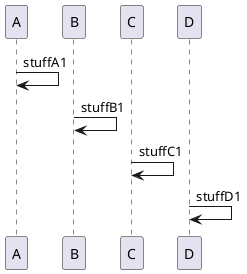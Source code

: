 {
  "sha1": "825weeuh11awxr16fev4ict7ncbq62w",
  "insertion": {
    "when": "2024-05-30T20:48:21.326Z",
    "user": "plantuml@gmail.com"
  }
}
@startuml
!startsub FOO1
A->A : stuffA1
!endsub
B->B : stuffB1
C->C : stuffC1
D->D : stuffD1
@enduml

